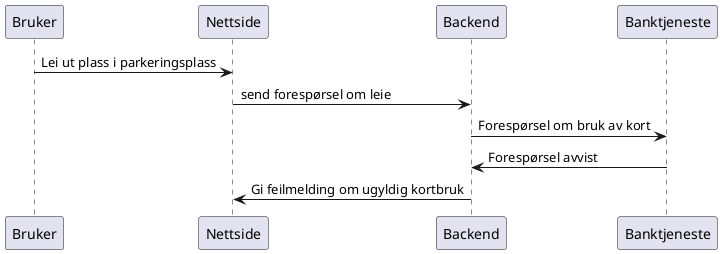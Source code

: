 @startuml
Bruker -> Nettside: Lei ut plass i parkeringsplass
Nettside -> Backend: send forespørsel om leie
Backend -> Banktjeneste: Forespørsel om bruk av kort
Banktjeneste -> Backend: Forespørsel avvist
Backend -> Nettside: Gi feilmelding om ugyldig kortbruk
@enduml
